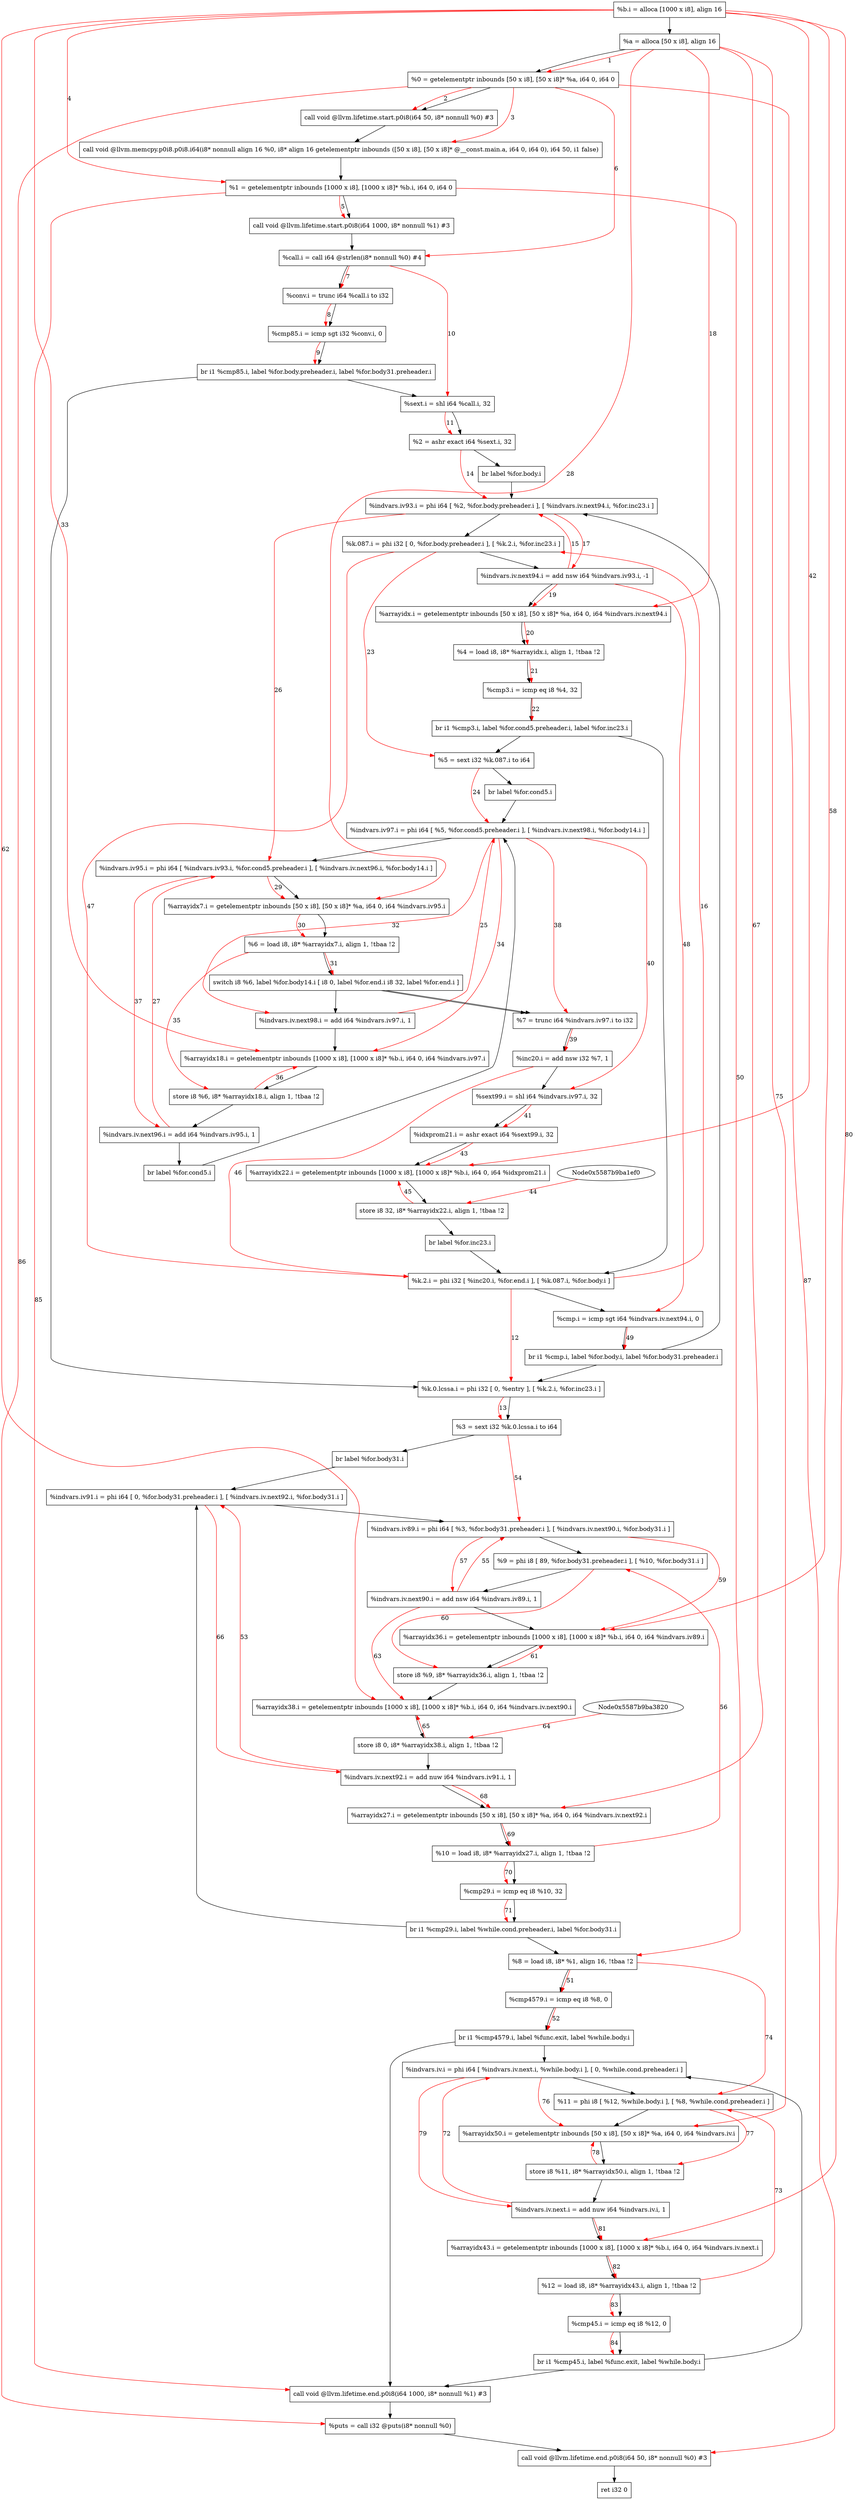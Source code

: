 digraph "CDFG for'main' function" {
	Node0x5587b9ba0738[shape=record, label="  %b.i = alloca [1000 x i8], align 16"]
	Node0x5587b9ba3128[shape=record, label="  %a = alloca [50 x i8], align 16"]
	Node0x5587b9ba6458[shape=record, label="  %0 = getelementptr inbounds [50 x i8], [50 x i8]* %a, i64 0, i64 0"]
	Node0x5587b9ba65d8[shape=record, label="  call void @llvm.lifetime.start.p0i8(i64 50, i8* nonnull %0) #3"]
	Node0x5587b9ba6d38[shape=record, label="  call void @llvm.memcpy.p0i8.p0i8.i64(i8* nonnull align 16 %0, i8* align 16 getelementptr inbounds ([50 x i8], [50 x i8]* @__const.main.a, i64 0, i64 0), i64 50, i1 false)"]
	Node0x5587b9ba6e28[shape=record, label="  %1 = getelementptr inbounds [1000 x i8], [1000 x i8]* %b.i, i64 0, i64 0"]
	Node0x5587b9ba6f58[shape=record, label="  call void @llvm.lifetime.start.p0i8(i64 1000, i8* nonnull %1) #3"]
	Node0x5587b9ba7070[shape=record, label="  %call.i = call i64 @strlen(i8* nonnull %0) #4"]
	Node0x5587b9ba7128[shape=record, label="  %conv.i = trunc i64 %call.i to i32"]
	Node0x5587b9ba71c0[shape=record, label="  %cmp85.i = icmp sgt i32 %conv.i, 0"]
	Node0x5587b9ba7438[shape=record, label="  br i1 %cmp85.i, label %for.body.preheader.i, label %for.body31.preheader.i"]
	Node0x5587b9ba74e0[shape=record, label="  %sext.i = shl i64 %call.i, 32"]
	Node0x5587b9ba7550[shape=record, label="  %2 = ashr exact i64 %sext.i, 32"]
	Node0x5587b9ba7628[shape=record, label="  br label %for.body.i"]
	Node0x5587b9ba7788[shape=record, label="  %k.0.lcssa.i = phi i32 [ 0, %entry ], [ %k.2.i, %for.inc23.i ]"]
	Node0x5587b9ba7868[shape=record, label="  %3 = sext i32 %k.0.lcssa.i to i64"]
	Node0x5587b9ba7b48[shape=record, label="  br label %for.body31.i"]
	Node0x5587b9ba7bf8[shape=record, label="  %indvars.iv93.i = phi i64 [ %2, %for.body.preheader.i ], [ %indvars.iv.next94.i, %for.inc23.i ]"]
	Node0x5587b9ba7cf8[shape=record, label="  %k.087.i = phi i32 [ 0, %for.body.preheader.i ], [ %k.2.i, %for.inc23.i ]"]
	Node0x5587b9ba7de0[shape=record, label="  %indvars.iv.next94.i = add nsw i64 %indvars.iv93.i, -1"]
	Node0x5587b9ba7e68[shape=record, label="  %arrayidx.i = getelementptr inbounds [50 x i8], [50 x i8]* %a, i64 0, i64 %indvars.iv.next94.i"]
	Node0x5587b9ba7288[shape=record, label="  %4 = load i8, i8* %arrayidx.i, align 1, !tbaa !2"]
	Node0x5587b9ba7f40[shape=record, label="  %cmp3.i = icmp eq i8 %4, 32"]
	Node0x5587b9ba8098[shape=record, label="  br i1 %cmp3.i, label %for.cond5.preheader.i, label %for.inc23.i"]
	Node0x5587b9ba7fe8[shape=record, label="  %5 = sext i32 %k.087.i to i64"]
	Node0x5587b9ba81a8[shape=record, label="  br label %for.cond5.i"]
	Node0x5587b9ba8308[shape=record, label="  %indvars.iv97.i = phi i64 [ %5, %for.cond5.preheader.i ], [ %indvars.iv.next98.i, %for.body14.i ]"]
	Node0x5587b9ba84e8[shape=record, label="  %indvars.iv95.i = phi i64 [ %indvars.iv93.i, %for.cond5.preheader.i ], [ %indvars.iv.next96.i, %for.body14.i ]"]
	Node0x5587b9ba85c8[shape=record, label="  %arrayidx7.i = getelementptr inbounds [50 x i8], [50 x i8]* %a, i64 0, i64 %indvars.iv95.i"]
	Node0x5587b9ba8668[shape=record, label="  %6 = load i8, i8* %arrayidx7.i, align 1, !tbaa !2"]
	Node0x5587b9ba8ab8[shape=record, label="  switch i8 %6, label %for.body14.i [
    i8 0, label %for.end.i
    i8 32, label %for.end.i
  ]"]
	Node0x5587b9ba8c00[shape=record, label="  %indvars.iv.next98.i = add i64 %indvars.iv97.i, 1"]
	Node0x5587b9ba8c88[shape=record, label="  %arrayidx18.i = getelementptr inbounds [1000 x i8], [1000 x i8]* %b.i, i64 0, i64 %indvars.iv97.i"]
	Node0x5587b9ba8d10[shape=record, label="  store i8 %6, i8* %arrayidx18.i, align 1, !tbaa !2"]
	Node0x5587b9ba8d90[shape=record, label="  %indvars.iv.next96.i = add i64 %indvars.iv95.i, 1"]
	Node0x5587b9ba8478[shape=record, label="  br label %for.cond5.i"]
	Node0x5587b9ba8a68[shape=record, label="  %7 = trunc i64 %indvars.iv97.i to i32"]
	Node0x5587b9ba8e00[shape=record, label="  %inc20.i = add nsw i32 %7, 1"]
	Node0x5587b9ba8e70[shape=record, label="  %sext99.i = shl i64 %indvars.iv97.i, 32"]
	Node0x5587b9ba8ee0[shape=record, label="  %idxprom21.i = ashr exact i64 %sext99.i, 32"]
	Node0x5587b9ba8f68[shape=record, label="  %arrayidx22.i = getelementptr inbounds [1000 x i8], [1000 x i8]* %b.i, i64 0, i64 %idxprom21.i"]
	Node0x5587b9ba9020[shape=record, label="  store i8 32, i8* %arrayidx22.i, align 1, !tbaa !2"]
	Node0x5587b9ba8148[shape=record, label="  br label %for.inc23.i"]
	Node0x5587b9ba9078[shape=record, label="  %k.2.i = phi i32 [ %inc20.i, %for.end.i ], [ %k.087.i, %for.body.i ]"]
	Node0x5587b9ba9170[shape=record, label="  %cmp.i = icmp sgt i64 %indvars.iv.next94.i, 0"]
	Node0x5587b9ba91f8[shape=record, label="  br i1 %cmp.i, label %for.body.i, label %for.body31.preheader.i"]
	Node0x5587b9ba7388[shape=record, label="  %8 = load i8, i8* %1, align 16, !tbaa !2"]
	Node0x5587b9ba9370[shape=record, label="  %cmp4579.i = icmp eq i8 %8, 0"]
	Node0x5587b9ba4648[shape=record, label="  br i1 %cmp4579.i, label %func.exit, label %while.body.i"]
	Node0x5587b9ba46f8[shape=record, label="  %indvars.iv91.i = phi i64 [ 0, %for.body31.preheader.i ], [ %indvars.iv.next92.i, %for.body31.i ]"]
	Node0x5587b9ba48a8[shape=record, label="  %indvars.iv89.i = phi i64 [ %3, %for.body31.preheader.i ], [ %indvars.iv.next90.i, %for.body31.i ]"]
	Node0x5587b9ba4a18[shape=record, label="  %9 = phi i8 [ 89, %for.body31.preheader.i ], [ %10, %for.body31.i ]"]
	Node0x5587b9ba4ae0[shape=record, label="  %indvars.iv.next90.i = add nsw i64 %indvars.iv89.i, 1"]
	Node0x5587b9ba4b68[shape=record, label="  %arrayidx36.i = getelementptr inbounds [1000 x i8], [1000 x i8]* %b.i, i64 0, i64 %indvars.iv89.i"]
	Node0x5587b9ba4bf0[shape=record, label="  store i8 %9, i8* %arrayidx36.i, align 1, !tbaa !2"]
	Node0x5587b9ba4ce8[shape=record, label="  %arrayidx38.i = getelementptr inbounds [1000 x i8], [1000 x i8]* %b.i, i64 0, i64 %indvars.iv.next90.i"]
	Node0x5587b9baa420[shape=record, label="  store i8 0, i8* %arrayidx38.i, align 1, !tbaa !2"]
	Node0x5587b9baa4a0[shape=record, label="  %indvars.iv.next92.i = add nuw i64 %indvars.iv91.i, 1"]
	Node0x5587b9baa528[shape=record, label="  %arrayidx27.i = getelementptr inbounds [50 x i8], [50 x i8]* %a, i64 0, i64 %indvars.iv.next92.i"]
	Node0x5587b9ba7ae8[shape=record, label="  %10 = load i8, i8* %arrayidx27.i, align 1, !tbaa !2"]
	Node0x5587b9baa5b0[shape=record, label="  %cmp29.i = icmp eq i8 %10, 32"]
	Node0x5587b9baa638[shape=record, label="  br i1 %cmp29.i, label %while.cond.preheader.i, label %for.body31.i"]
	Node0x5587b9baa6b8[shape=record, label="  %indvars.iv.i = phi i64 [ %indvars.iv.next.i, %while.body.i ], [ 0, %while.cond.preheader.i ]"]
	Node0x5587b9baa7b8[shape=record, label="  %11 = phi i8 [ %12, %while.body.i ], [ %8, %while.cond.preheader.i ]"]
	Node0x5587b9baa898[shape=record, label="  %arrayidx50.i = getelementptr inbounds [50 x i8], [50 x i8]* %a, i64 0, i64 %indvars.iv.i"]
	Node0x5587b9baa920[shape=record, label="  store i8 %11, i8* %arrayidx50.i, align 1, !tbaa !2"]
	Node0x5587b9baa9a0[shape=record, label="  %indvars.iv.next.i = add nuw i64 %indvars.iv.i, 1"]
	Node0x5587b9bab078[shape=record, label="  %arrayidx43.i = getelementptr inbounds [1000 x i8], [1000 x i8]* %b.i, i64 0, i64 %indvars.iv.next.i"]
	Node0x5587b9ba82b8[shape=record, label="  %12 = load i8, i8* %arrayidx43.i, align 1, !tbaa !2"]
	Node0x5587b9bab100[shape=record, label="  %cmp45.i = icmp eq i8 %12, 0"]
	Node0x5587b9bab188[shape=record, label="  br i1 %cmp45.i, label %func.exit, label %while.body.i"]
	Node0x5587b9bab258[shape=record, label="  call void @llvm.lifetime.end.p0i8(i64 1000, i8* nonnull %1) #3"]
	Node0x5587b9bab3c0[shape=record, label="  %puts = call i32 @puts(i8* nonnull %0)"]
	Node0x5587b9bab508[shape=record, label="  call void @llvm.lifetime.end.p0i8(i64 50, i8* nonnull %0) #3"]
	Node0x5587b9ba4838[shape=record, label="  ret i32 0"]
	Node0x5587b9ba0738 -> Node0x5587b9ba3128
	Node0x5587b9ba3128 -> Node0x5587b9ba6458
	Node0x5587b9ba6458 -> Node0x5587b9ba65d8
	Node0x5587b9ba65d8 -> Node0x5587b9ba6d38
	Node0x5587b9ba6d38 -> Node0x5587b9ba6e28
	Node0x5587b9ba6e28 -> Node0x5587b9ba6f58
	Node0x5587b9ba6f58 -> Node0x5587b9ba7070
	Node0x5587b9ba7070 -> Node0x5587b9ba7128
	Node0x5587b9ba7128 -> Node0x5587b9ba71c0
	Node0x5587b9ba71c0 -> Node0x5587b9ba7438
	Node0x5587b9ba7438 -> Node0x5587b9ba74e0
	Node0x5587b9ba7438 -> Node0x5587b9ba7788
	Node0x5587b9ba74e0 -> Node0x5587b9ba7550
	Node0x5587b9ba7550 -> Node0x5587b9ba7628
	Node0x5587b9ba7628 -> Node0x5587b9ba7bf8
	Node0x5587b9ba7788 -> Node0x5587b9ba7868
	Node0x5587b9ba7868 -> Node0x5587b9ba7b48
	Node0x5587b9ba7b48 -> Node0x5587b9ba46f8
	Node0x5587b9ba7bf8 -> Node0x5587b9ba7cf8
	Node0x5587b9ba7cf8 -> Node0x5587b9ba7de0
	Node0x5587b9ba7de0 -> Node0x5587b9ba7e68
	Node0x5587b9ba7e68 -> Node0x5587b9ba7288
	Node0x5587b9ba7288 -> Node0x5587b9ba7f40
	Node0x5587b9ba7f40 -> Node0x5587b9ba8098
	Node0x5587b9ba8098 -> Node0x5587b9ba7fe8
	Node0x5587b9ba8098 -> Node0x5587b9ba9078
	Node0x5587b9ba7fe8 -> Node0x5587b9ba81a8
	Node0x5587b9ba81a8 -> Node0x5587b9ba8308
	Node0x5587b9ba8308 -> Node0x5587b9ba84e8
	Node0x5587b9ba84e8 -> Node0x5587b9ba85c8
	Node0x5587b9ba85c8 -> Node0x5587b9ba8668
	Node0x5587b9ba8668 -> Node0x5587b9ba8ab8
	Node0x5587b9ba8ab8 -> Node0x5587b9ba8c00
	Node0x5587b9ba8ab8 -> Node0x5587b9ba8a68
	Node0x5587b9ba8ab8 -> Node0x5587b9ba8a68
	Node0x5587b9ba8c00 -> Node0x5587b9ba8c88
	Node0x5587b9ba8c88 -> Node0x5587b9ba8d10
	Node0x5587b9ba8d10 -> Node0x5587b9ba8d90
	Node0x5587b9ba8d90 -> Node0x5587b9ba8478
	Node0x5587b9ba8478 -> Node0x5587b9ba8308
	Node0x5587b9ba8a68 -> Node0x5587b9ba8e00
	Node0x5587b9ba8e00 -> Node0x5587b9ba8e70
	Node0x5587b9ba8e70 -> Node0x5587b9ba8ee0
	Node0x5587b9ba8ee0 -> Node0x5587b9ba8f68
	Node0x5587b9ba8f68 -> Node0x5587b9ba9020
	Node0x5587b9ba9020 -> Node0x5587b9ba8148
	Node0x5587b9ba8148 -> Node0x5587b9ba9078
	Node0x5587b9ba9078 -> Node0x5587b9ba9170
	Node0x5587b9ba9170 -> Node0x5587b9ba91f8
	Node0x5587b9ba91f8 -> Node0x5587b9ba7bf8
	Node0x5587b9ba91f8 -> Node0x5587b9ba7788
	Node0x5587b9ba7388 -> Node0x5587b9ba9370
	Node0x5587b9ba9370 -> Node0x5587b9ba4648
	Node0x5587b9ba4648 -> Node0x5587b9bab258
	Node0x5587b9ba4648 -> Node0x5587b9baa6b8
	Node0x5587b9ba46f8 -> Node0x5587b9ba48a8
	Node0x5587b9ba48a8 -> Node0x5587b9ba4a18
	Node0x5587b9ba4a18 -> Node0x5587b9ba4ae0
	Node0x5587b9ba4ae0 -> Node0x5587b9ba4b68
	Node0x5587b9ba4b68 -> Node0x5587b9ba4bf0
	Node0x5587b9ba4bf0 -> Node0x5587b9ba4ce8
	Node0x5587b9ba4ce8 -> Node0x5587b9baa420
	Node0x5587b9baa420 -> Node0x5587b9baa4a0
	Node0x5587b9baa4a0 -> Node0x5587b9baa528
	Node0x5587b9baa528 -> Node0x5587b9ba7ae8
	Node0x5587b9ba7ae8 -> Node0x5587b9baa5b0
	Node0x5587b9baa5b0 -> Node0x5587b9baa638
	Node0x5587b9baa638 -> Node0x5587b9ba7388
	Node0x5587b9baa638 -> Node0x5587b9ba46f8
	Node0x5587b9baa6b8 -> Node0x5587b9baa7b8
	Node0x5587b9baa7b8 -> Node0x5587b9baa898
	Node0x5587b9baa898 -> Node0x5587b9baa920
	Node0x5587b9baa920 -> Node0x5587b9baa9a0
	Node0x5587b9baa9a0 -> Node0x5587b9bab078
	Node0x5587b9bab078 -> Node0x5587b9ba82b8
	Node0x5587b9ba82b8 -> Node0x5587b9bab100
	Node0x5587b9bab100 -> Node0x5587b9bab188
	Node0x5587b9bab188 -> Node0x5587b9bab258
	Node0x5587b9bab188 -> Node0x5587b9baa6b8
	Node0x5587b9bab258 -> Node0x5587b9bab3c0
	Node0x5587b9bab3c0 -> Node0x5587b9bab508
	Node0x5587b9bab508 -> Node0x5587b9ba4838
edge [color=red]
	Node0x5587b9ba3128 -> Node0x5587b9ba6458[label="1"]
	Node0x5587b9ba6458 -> Node0x5587b9ba65d8[label="2"]
	Node0x5587b9ba6458 -> Node0x5587b9ba6d38[label="3"]
	Node0x5587b9ba0738 -> Node0x5587b9ba6e28[label="4"]
	Node0x5587b9ba6e28 -> Node0x5587b9ba6f58[label="5"]
	Node0x5587b9ba6458 -> Node0x5587b9ba7070[label="6"]
	Node0x5587b9ba7070 -> Node0x5587b9ba7128[label="7"]
	Node0x5587b9ba7128 -> Node0x5587b9ba71c0[label="8"]
	Node0x5587b9ba71c0 -> Node0x5587b9ba7438[label="9"]
	Node0x5587b9ba7070 -> Node0x5587b9ba74e0[label="10"]
	Node0x5587b9ba74e0 -> Node0x5587b9ba7550[label="11"]
	Node0x5587b9ba9078 -> Node0x5587b9ba7788[label="12"]
	Node0x5587b9ba7788 -> Node0x5587b9ba7868[label="13"]
	Node0x5587b9ba7550 -> Node0x5587b9ba7bf8[label="14"]
	Node0x5587b9ba7de0 -> Node0x5587b9ba7bf8[label="15"]
	Node0x5587b9ba9078 -> Node0x5587b9ba7cf8[label="16"]
	Node0x5587b9ba7bf8 -> Node0x5587b9ba7de0[label="17"]
	Node0x5587b9ba3128 -> Node0x5587b9ba7e68[label="18"]
	Node0x5587b9ba7de0 -> Node0x5587b9ba7e68[label="19"]
	Node0x5587b9ba7e68 -> Node0x5587b9ba7288[label="20"]
	Node0x5587b9ba7288 -> Node0x5587b9ba7f40[label="21"]
	Node0x5587b9ba7f40 -> Node0x5587b9ba8098[label="22"]
	Node0x5587b9ba7cf8 -> Node0x5587b9ba7fe8[label="23"]
	Node0x5587b9ba7fe8 -> Node0x5587b9ba8308[label="24"]
	Node0x5587b9ba8c00 -> Node0x5587b9ba8308[label="25"]
	Node0x5587b9ba7bf8 -> Node0x5587b9ba84e8[label="26"]
	Node0x5587b9ba8d90 -> Node0x5587b9ba84e8[label="27"]
	Node0x5587b9ba3128 -> Node0x5587b9ba85c8[label="28"]
	Node0x5587b9ba84e8 -> Node0x5587b9ba85c8[label="29"]
	Node0x5587b9ba85c8 -> Node0x5587b9ba8668[label="30"]
	Node0x5587b9ba8668 -> Node0x5587b9ba8ab8[label="31"]
	Node0x5587b9ba8308 -> Node0x5587b9ba8c00[label="32"]
	Node0x5587b9ba0738 -> Node0x5587b9ba8c88[label="33"]
	Node0x5587b9ba8308 -> Node0x5587b9ba8c88[label="34"]
	Node0x5587b9ba8668 -> Node0x5587b9ba8d10[label="35"]
	Node0x5587b9ba8d10 -> Node0x5587b9ba8c88[label="36"]
	Node0x5587b9ba84e8 -> Node0x5587b9ba8d90[label="37"]
	Node0x5587b9ba8308 -> Node0x5587b9ba8a68[label="38"]
	Node0x5587b9ba8a68 -> Node0x5587b9ba8e00[label="39"]
	Node0x5587b9ba8308 -> Node0x5587b9ba8e70[label="40"]
	Node0x5587b9ba8e70 -> Node0x5587b9ba8ee0[label="41"]
	Node0x5587b9ba0738 -> Node0x5587b9ba8f68[label="42"]
	Node0x5587b9ba8ee0 -> Node0x5587b9ba8f68[label="43"]
	Node0x5587b9ba1ef0 -> Node0x5587b9ba9020[label="44"]
	Node0x5587b9ba9020 -> Node0x5587b9ba8f68[label="45"]
	Node0x5587b9ba8e00 -> Node0x5587b9ba9078[label="46"]
	Node0x5587b9ba7cf8 -> Node0x5587b9ba9078[label="47"]
	Node0x5587b9ba7de0 -> Node0x5587b9ba9170[label="48"]
	Node0x5587b9ba9170 -> Node0x5587b9ba91f8[label="49"]
	Node0x5587b9ba6e28 -> Node0x5587b9ba7388[label="50"]
	Node0x5587b9ba7388 -> Node0x5587b9ba9370[label="51"]
	Node0x5587b9ba9370 -> Node0x5587b9ba4648[label="52"]
	Node0x5587b9baa4a0 -> Node0x5587b9ba46f8[label="53"]
	Node0x5587b9ba7868 -> Node0x5587b9ba48a8[label="54"]
	Node0x5587b9ba4ae0 -> Node0x5587b9ba48a8[label="55"]
	Node0x5587b9ba7ae8 -> Node0x5587b9ba4a18[label="56"]
	Node0x5587b9ba48a8 -> Node0x5587b9ba4ae0[label="57"]
	Node0x5587b9ba0738 -> Node0x5587b9ba4b68[label="58"]
	Node0x5587b9ba48a8 -> Node0x5587b9ba4b68[label="59"]
	Node0x5587b9ba4a18 -> Node0x5587b9ba4bf0[label="60"]
	Node0x5587b9ba4bf0 -> Node0x5587b9ba4b68[label="61"]
	Node0x5587b9ba0738 -> Node0x5587b9ba4ce8[label="62"]
	Node0x5587b9ba4ae0 -> Node0x5587b9ba4ce8[label="63"]
	Node0x5587b9ba3820 -> Node0x5587b9baa420[label="64"]
	Node0x5587b9baa420 -> Node0x5587b9ba4ce8[label="65"]
	Node0x5587b9ba46f8 -> Node0x5587b9baa4a0[label="66"]
	Node0x5587b9ba3128 -> Node0x5587b9baa528[label="67"]
	Node0x5587b9baa4a0 -> Node0x5587b9baa528[label="68"]
	Node0x5587b9baa528 -> Node0x5587b9ba7ae8[label="69"]
	Node0x5587b9ba7ae8 -> Node0x5587b9baa5b0[label="70"]
	Node0x5587b9baa5b0 -> Node0x5587b9baa638[label="71"]
	Node0x5587b9baa9a0 -> Node0x5587b9baa6b8[label="72"]
	Node0x5587b9ba82b8 -> Node0x5587b9baa7b8[label="73"]
	Node0x5587b9ba7388 -> Node0x5587b9baa7b8[label="74"]
	Node0x5587b9ba3128 -> Node0x5587b9baa898[label="75"]
	Node0x5587b9baa6b8 -> Node0x5587b9baa898[label="76"]
	Node0x5587b9baa7b8 -> Node0x5587b9baa920[label="77"]
	Node0x5587b9baa920 -> Node0x5587b9baa898[label="78"]
	Node0x5587b9baa6b8 -> Node0x5587b9baa9a0[label="79"]
	Node0x5587b9ba0738 -> Node0x5587b9bab078[label="80"]
	Node0x5587b9baa9a0 -> Node0x5587b9bab078[label="81"]
	Node0x5587b9bab078 -> Node0x5587b9ba82b8[label="82"]
	Node0x5587b9ba82b8 -> Node0x5587b9bab100[label="83"]
	Node0x5587b9bab100 -> Node0x5587b9bab188[label="84"]
	Node0x5587b9ba6e28 -> Node0x5587b9bab258[label="85"]
	Node0x5587b9ba6458 -> Node0x5587b9bab3c0[label="86"]
	Node0x5587b9ba6458 -> Node0x5587b9bab508[label="87"]
}
